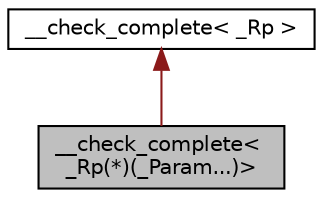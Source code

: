 digraph "__check_complete&lt; _Rp(*)(_Param...)&gt;"
{
  edge [fontname="Helvetica",fontsize="10",labelfontname="Helvetica",labelfontsize="10"];
  node [fontname="Helvetica",fontsize="10",shape=record];
  Node1 [label="__check_complete\< \l_Rp(*)(_Param...)\>",height=0.2,width=0.4,color="black", fillcolor="grey75", style="filled" fontcolor="black"];
  Node2 -> Node1 [dir="back",color="firebrick4",fontsize="10",style="solid",fontname="Helvetica"];
  Node2 [label="__check_complete\< _Rp \>",height=0.2,width=0.4,color="black", fillcolor="white", style="filled",URL="$struct____check__complete.xhtml"];
}
